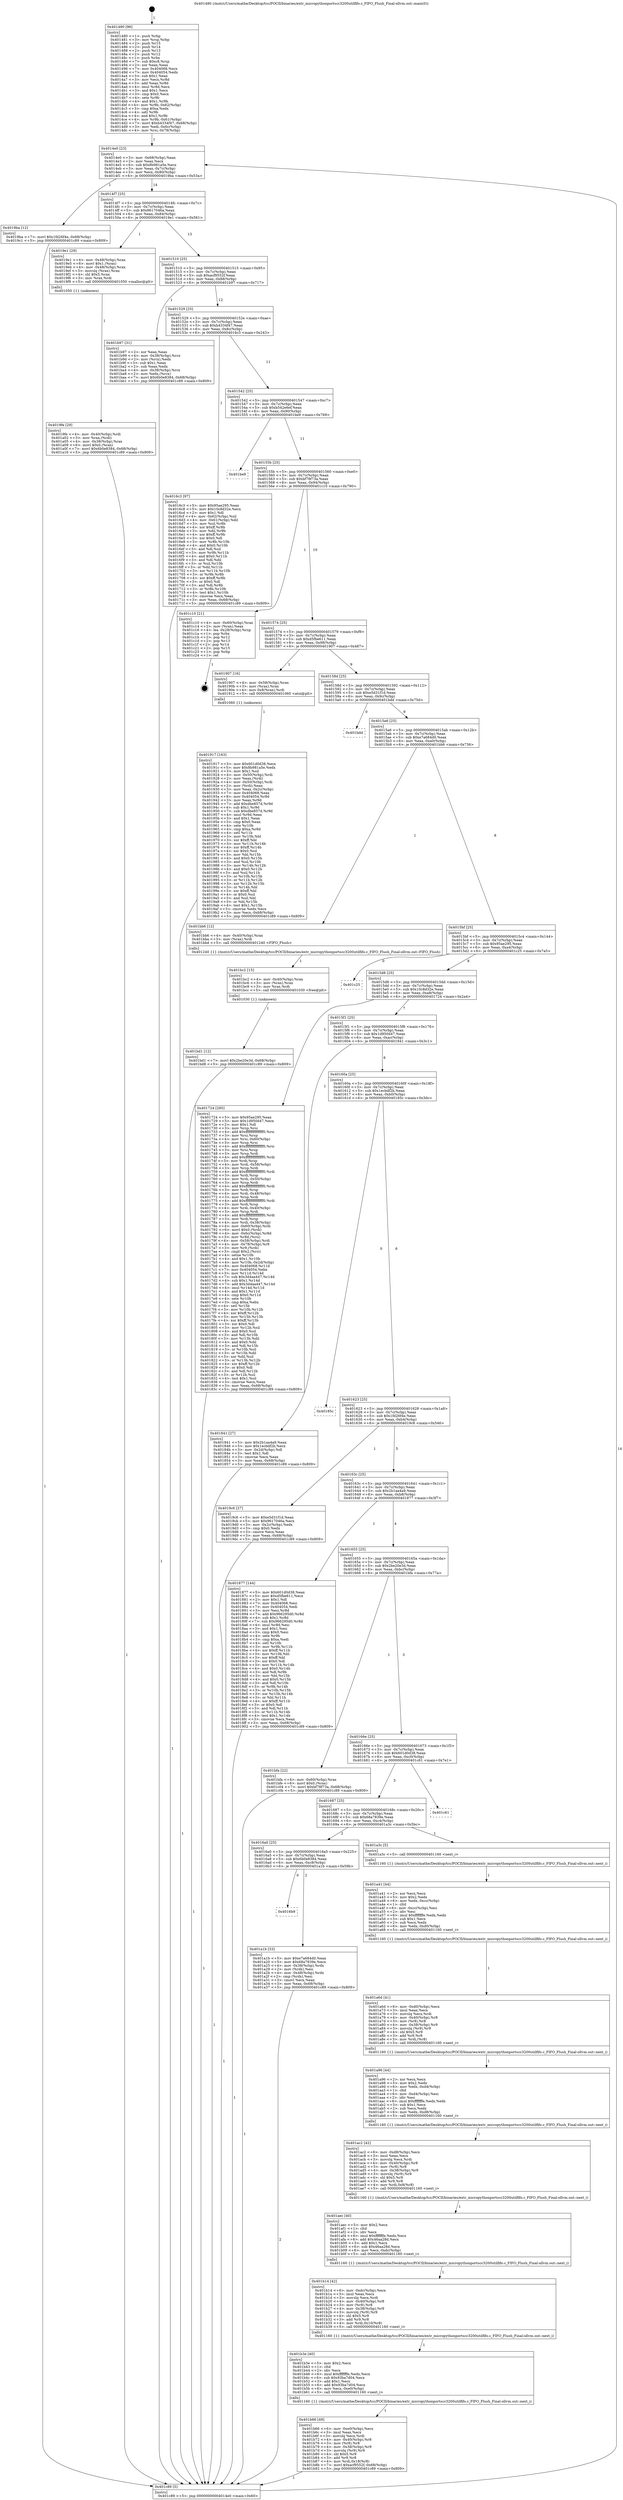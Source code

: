 digraph "0x401480" {
  label = "0x401480 (/mnt/c/Users/mathe/Desktop/tcc/POCII/binaries/extr_micropythonportscc3200utilfifo.c_FIFO_Flush_Final-ollvm.out::main(0))"
  labelloc = "t"
  node[shape=record]

  Entry [label="",width=0.3,height=0.3,shape=circle,fillcolor=black,style=filled]
  "0x4014e0" [label="{
     0x4014e0 [23]\l
     | [instrs]\l
     &nbsp;&nbsp;0x4014e0 \<+3\>: mov -0x68(%rbp),%eax\l
     &nbsp;&nbsp;0x4014e3 \<+2\>: mov %eax,%ecx\l
     &nbsp;&nbsp;0x4014e5 \<+6\>: sub $0x8b981a5e,%ecx\l
     &nbsp;&nbsp;0x4014eb \<+3\>: mov %eax,-0x7c(%rbp)\l
     &nbsp;&nbsp;0x4014ee \<+3\>: mov %ecx,-0x80(%rbp)\l
     &nbsp;&nbsp;0x4014f1 \<+6\>: je 00000000004019ba \<main+0x53a\>\l
  }"]
  "0x4019ba" [label="{
     0x4019ba [12]\l
     | [instrs]\l
     &nbsp;&nbsp;0x4019ba \<+7\>: movl $0x1fd26f4e,-0x68(%rbp)\l
     &nbsp;&nbsp;0x4019c1 \<+5\>: jmp 0000000000401c89 \<main+0x809\>\l
  }"]
  "0x4014f7" [label="{
     0x4014f7 [25]\l
     | [instrs]\l
     &nbsp;&nbsp;0x4014f7 \<+5\>: jmp 00000000004014fc \<main+0x7c\>\l
     &nbsp;&nbsp;0x4014fc \<+3\>: mov -0x7c(%rbp),%eax\l
     &nbsp;&nbsp;0x4014ff \<+5\>: sub $0x9617046a,%eax\l
     &nbsp;&nbsp;0x401504 \<+6\>: mov %eax,-0x84(%rbp)\l
     &nbsp;&nbsp;0x40150a \<+6\>: je 00000000004019e1 \<main+0x561\>\l
  }"]
  Exit [label="",width=0.3,height=0.3,shape=circle,fillcolor=black,style=filled,peripheries=2]
  "0x4019e1" [label="{
     0x4019e1 [29]\l
     | [instrs]\l
     &nbsp;&nbsp;0x4019e1 \<+4\>: mov -0x48(%rbp),%rax\l
     &nbsp;&nbsp;0x4019e5 \<+6\>: movl $0x1,(%rax)\l
     &nbsp;&nbsp;0x4019eb \<+4\>: mov -0x48(%rbp),%rax\l
     &nbsp;&nbsp;0x4019ef \<+3\>: movslq (%rax),%rax\l
     &nbsp;&nbsp;0x4019f2 \<+4\>: shl $0x5,%rax\l
     &nbsp;&nbsp;0x4019f6 \<+3\>: mov %rax,%rdi\l
     &nbsp;&nbsp;0x4019f9 \<+5\>: call 0000000000401050 \<malloc@plt\>\l
     | [calls]\l
     &nbsp;&nbsp;0x401050 \{1\} (unknown)\l
  }"]
  "0x401510" [label="{
     0x401510 [25]\l
     | [instrs]\l
     &nbsp;&nbsp;0x401510 \<+5\>: jmp 0000000000401515 \<main+0x95\>\l
     &nbsp;&nbsp;0x401515 \<+3\>: mov -0x7c(%rbp),%eax\l
     &nbsp;&nbsp;0x401518 \<+5\>: sub $0xacf9552f,%eax\l
     &nbsp;&nbsp;0x40151d \<+6\>: mov %eax,-0x88(%rbp)\l
     &nbsp;&nbsp;0x401523 \<+6\>: je 0000000000401b97 \<main+0x717\>\l
  }"]
  "0x401bd1" [label="{
     0x401bd1 [12]\l
     | [instrs]\l
     &nbsp;&nbsp;0x401bd1 \<+7\>: movl $0x2be20e3d,-0x68(%rbp)\l
     &nbsp;&nbsp;0x401bd8 \<+5\>: jmp 0000000000401c89 \<main+0x809\>\l
  }"]
  "0x401b97" [label="{
     0x401b97 [31]\l
     | [instrs]\l
     &nbsp;&nbsp;0x401b97 \<+2\>: xor %eax,%eax\l
     &nbsp;&nbsp;0x401b99 \<+4\>: mov -0x38(%rbp),%rcx\l
     &nbsp;&nbsp;0x401b9d \<+2\>: mov (%rcx),%edx\l
     &nbsp;&nbsp;0x401b9f \<+3\>: sub $0x1,%eax\l
     &nbsp;&nbsp;0x401ba2 \<+2\>: sub %eax,%edx\l
     &nbsp;&nbsp;0x401ba4 \<+4\>: mov -0x38(%rbp),%rcx\l
     &nbsp;&nbsp;0x401ba8 \<+2\>: mov %edx,(%rcx)\l
     &nbsp;&nbsp;0x401baa \<+7\>: movl $0x6b0e8384,-0x68(%rbp)\l
     &nbsp;&nbsp;0x401bb1 \<+5\>: jmp 0000000000401c89 \<main+0x809\>\l
  }"]
  "0x401529" [label="{
     0x401529 [25]\l
     | [instrs]\l
     &nbsp;&nbsp;0x401529 \<+5\>: jmp 000000000040152e \<main+0xae\>\l
     &nbsp;&nbsp;0x40152e \<+3\>: mov -0x7c(%rbp),%eax\l
     &nbsp;&nbsp;0x401531 \<+5\>: sub $0xb4334f47,%eax\l
     &nbsp;&nbsp;0x401536 \<+6\>: mov %eax,-0x8c(%rbp)\l
     &nbsp;&nbsp;0x40153c \<+6\>: je 00000000004016c3 \<main+0x243\>\l
  }"]
  "0x401bc2" [label="{
     0x401bc2 [15]\l
     | [instrs]\l
     &nbsp;&nbsp;0x401bc2 \<+4\>: mov -0x40(%rbp),%rax\l
     &nbsp;&nbsp;0x401bc6 \<+3\>: mov (%rax),%rax\l
     &nbsp;&nbsp;0x401bc9 \<+3\>: mov %rax,%rdi\l
     &nbsp;&nbsp;0x401bcc \<+5\>: call 0000000000401030 \<free@plt\>\l
     | [calls]\l
     &nbsp;&nbsp;0x401030 \{1\} (unknown)\l
  }"]
  "0x4016c3" [label="{
     0x4016c3 [97]\l
     | [instrs]\l
     &nbsp;&nbsp;0x4016c3 \<+5\>: mov $0x95ae295,%eax\l
     &nbsp;&nbsp;0x4016c8 \<+5\>: mov $0x10c8d32e,%ecx\l
     &nbsp;&nbsp;0x4016cd \<+2\>: mov $0x1,%dl\l
     &nbsp;&nbsp;0x4016cf \<+4\>: mov -0x62(%rbp),%sil\l
     &nbsp;&nbsp;0x4016d3 \<+4\>: mov -0x61(%rbp),%dil\l
     &nbsp;&nbsp;0x4016d7 \<+3\>: mov %sil,%r8b\l
     &nbsp;&nbsp;0x4016da \<+4\>: xor $0xff,%r8b\l
     &nbsp;&nbsp;0x4016de \<+3\>: mov %dil,%r9b\l
     &nbsp;&nbsp;0x4016e1 \<+4\>: xor $0xff,%r9b\l
     &nbsp;&nbsp;0x4016e5 \<+3\>: xor $0x0,%dl\l
     &nbsp;&nbsp;0x4016e8 \<+3\>: mov %r8b,%r10b\l
     &nbsp;&nbsp;0x4016eb \<+4\>: and $0x0,%r10b\l
     &nbsp;&nbsp;0x4016ef \<+3\>: and %dl,%sil\l
     &nbsp;&nbsp;0x4016f2 \<+3\>: mov %r9b,%r11b\l
     &nbsp;&nbsp;0x4016f5 \<+4\>: and $0x0,%r11b\l
     &nbsp;&nbsp;0x4016f9 \<+3\>: and %dl,%dil\l
     &nbsp;&nbsp;0x4016fc \<+3\>: or %sil,%r10b\l
     &nbsp;&nbsp;0x4016ff \<+3\>: or %dil,%r11b\l
     &nbsp;&nbsp;0x401702 \<+3\>: xor %r11b,%r10b\l
     &nbsp;&nbsp;0x401705 \<+3\>: or %r9b,%r8b\l
     &nbsp;&nbsp;0x401708 \<+4\>: xor $0xff,%r8b\l
     &nbsp;&nbsp;0x40170c \<+3\>: or $0x0,%dl\l
     &nbsp;&nbsp;0x40170f \<+3\>: and %dl,%r8b\l
     &nbsp;&nbsp;0x401712 \<+3\>: or %r8b,%r10b\l
     &nbsp;&nbsp;0x401715 \<+4\>: test $0x1,%r10b\l
     &nbsp;&nbsp;0x401719 \<+3\>: cmovne %ecx,%eax\l
     &nbsp;&nbsp;0x40171c \<+3\>: mov %eax,-0x68(%rbp)\l
     &nbsp;&nbsp;0x40171f \<+5\>: jmp 0000000000401c89 \<main+0x809\>\l
  }"]
  "0x401542" [label="{
     0x401542 [25]\l
     | [instrs]\l
     &nbsp;&nbsp;0x401542 \<+5\>: jmp 0000000000401547 \<main+0xc7\>\l
     &nbsp;&nbsp;0x401547 \<+3\>: mov -0x7c(%rbp),%eax\l
     &nbsp;&nbsp;0x40154a \<+5\>: sub $0xb542e6ef,%eax\l
     &nbsp;&nbsp;0x40154f \<+6\>: mov %eax,-0x90(%rbp)\l
     &nbsp;&nbsp;0x401555 \<+6\>: je 0000000000401be9 \<main+0x769\>\l
  }"]
  "0x401c89" [label="{
     0x401c89 [5]\l
     | [instrs]\l
     &nbsp;&nbsp;0x401c89 \<+5\>: jmp 00000000004014e0 \<main+0x60\>\l
  }"]
  "0x401480" [label="{
     0x401480 [96]\l
     | [instrs]\l
     &nbsp;&nbsp;0x401480 \<+1\>: push %rbp\l
     &nbsp;&nbsp;0x401481 \<+3\>: mov %rsp,%rbp\l
     &nbsp;&nbsp;0x401484 \<+2\>: push %r15\l
     &nbsp;&nbsp;0x401486 \<+2\>: push %r14\l
     &nbsp;&nbsp;0x401488 \<+2\>: push %r13\l
     &nbsp;&nbsp;0x40148a \<+2\>: push %r12\l
     &nbsp;&nbsp;0x40148c \<+1\>: push %rbx\l
     &nbsp;&nbsp;0x40148d \<+7\>: sub $0xc8,%rsp\l
     &nbsp;&nbsp;0x401494 \<+2\>: xor %eax,%eax\l
     &nbsp;&nbsp;0x401496 \<+7\>: mov 0x404068,%ecx\l
     &nbsp;&nbsp;0x40149d \<+7\>: mov 0x404054,%edx\l
     &nbsp;&nbsp;0x4014a4 \<+3\>: sub $0x1,%eax\l
     &nbsp;&nbsp;0x4014a7 \<+3\>: mov %ecx,%r8d\l
     &nbsp;&nbsp;0x4014aa \<+3\>: add %eax,%r8d\l
     &nbsp;&nbsp;0x4014ad \<+4\>: imul %r8d,%ecx\l
     &nbsp;&nbsp;0x4014b1 \<+3\>: and $0x1,%ecx\l
     &nbsp;&nbsp;0x4014b4 \<+3\>: cmp $0x0,%ecx\l
     &nbsp;&nbsp;0x4014b7 \<+4\>: sete %r9b\l
     &nbsp;&nbsp;0x4014bb \<+4\>: and $0x1,%r9b\l
     &nbsp;&nbsp;0x4014bf \<+4\>: mov %r9b,-0x62(%rbp)\l
     &nbsp;&nbsp;0x4014c3 \<+3\>: cmp $0xa,%edx\l
     &nbsp;&nbsp;0x4014c6 \<+4\>: setl %r9b\l
     &nbsp;&nbsp;0x4014ca \<+4\>: and $0x1,%r9b\l
     &nbsp;&nbsp;0x4014ce \<+4\>: mov %r9b,-0x61(%rbp)\l
     &nbsp;&nbsp;0x4014d2 \<+7\>: movl $0xb4334f47,-0x68(%rbp)\l
     &nbsp;&nbsp;0x4014d9 \<+3\>: mov %edi,-0x6c(%rbp)\l
     &nbsp;&nbsp;0x4014dc \<+4\>: mov %rsi,-0x78(%rbp)\l
  }"]
  "0x401b66" [label="{
     0x401b66 [49]\l
     | [instrs]\l
     &nbsp;&nbsp;0x401b66 \<+6\>: mov -0xe0(%rbp),%ecx\l
     &nbsp;&nbsp;0x401b6c \<+3\>: imul %eax,%ecx\l
     &nbsp;&nbsp;0x401b6f \<+3\>: movslq %ecx,%rdi\l
     &nbsp;&nbsp;0x401b72 \<+4\>: mov -0x40(%rbp),%r8\l
     &nbsp;&nbsp;0x401b76 \<+3\>: mov (%r8),%r8\l
     &nbsp;&nbsp;0x401b79 \<+4\>: mov -0x38(%rbp),%r9\l
     &nbsp;&nbsp;0x401b7d \<+3\>: movslq (%r9),%r9\l
     &nbsp;&nbsp;0x401b80 \<+4\>: shl $0x5,%r9\l
     &nbsp;&nbsp;0x401b84 \<+3\>: add %r9,%r8\l
     &nbsp;&nbsp;0x401b87 \<+4\>: mov %rdi,0x18(%r8)\l
     &nbsp;&nbsp;0x401b8b \<+7\>: movl $0xacf9552f,-0x68(%rbp)\l
     &nbsp;&nbsp;0x401b92 \<+5\>: jmp 0000000000401c89 \<main+0x809\>\l
  }"]
  "0x401be9" [label="{
     0x401be9\l
  }", style=dashed]
  "0x40155b" [label="{
     0x40155b [25]\l
     | [instrs]\l
     &nbsp;&nbsp;0x40155b \<+5\>: jmp 0000000000401560 \<main+0xe0\>\l
     &nbsp;&nbsp;0x401560 \<+3\>: mov -0x7c(%rbp),%eax\l
     &nbsp;&nbsp;0x401563 \<+5\>: sub $0xbf78f73a,%eax\l
     &nbsp;&nbsp;0x401568 \<+6\>: mov %eax,-0x94(%rbp)\l
     &nbsp;&nbsp;0x40156e \<+6\>: je 0000000000401c10 \<main+0x790\>\l
  }"]
  "0x401b3e" [label="{
     0x401b3e [40]\l
     | [instrs]\l
     &nbsp;&nbsp;0x401b3e \<+5\>: mov $0x2,%ecx\l
     &nbsp;&nbsp;0x401b43 \<+1\>: cltd\l
     &nbsp;&nbsp;0x401b44 \<+2\>: idiv %ecx\l
     &nbsp;&nbsp;0x401b46 \<+6\>: imul $0xfffffffe,%edx,%ecx\l
     &nbsp;&nbsp;0x401b4c \<+6\>: sub $0x93ba7d04,%ecx\l
     &nbsp;&nbsp;0x401b52 \<+3\>: add $0x1,%ecx\l
     &nbsp;&nbsp;0x401b55 \<+6\>: add $0x93ba7d04,%ecx\l
     &nbsp;&nbsp;0x401b5b \<+6\>: mov %ecx,-0xe0(%rbp)\l
     &nbsp;&nbsp;0x401b61 \<+5\>: call 0000000000401160 \<next_i\>\l
     | [calls]\l
     &nbsp;&nbsp;0x401160 \{1\} (/mnt/c/Users/mathe/Desktop/tcc/POCII/binaries/extr_micropythonportscc3200utilfifo.c_FIFO_Flush_Final-ollvm.out::next_i)\l
  }"]
  "0x401c10" [label="{
     0x401c10 [21]\l
     | [instrs]\l
     &nbsp;&nbsp;0x401c10 \<+4\>: mov -0x60(%rbp),%rax\l
     &nbsp;&nbsp;0x401c14 \<+2\>: mov (%rax),%eax\l
     &nbsp;&nbsp;0x401c16 \<+4\>: lea -0x28(%rbp),%rsp\l
     &nbsp;&nbsp;0x401c1a \<+1\>: pop %rbx\l
     &nbsp;&nbsp;0x401c1b \<+2\>: pop %r12\l
     &nbsp;&nbsp;0x401c1d \<+2\>: pop %r13\l
     &nbsp;&nbsp;0x401c1f \<+2\>: pop %r14\l
     &nbsp;&nbsp;0x401c21 \<+2\>: pop %r15\l
     &nbsp;&nbsp;0x401c23 \<+1\>: pop %rbp\l
     &nbsp;&nbsp;0x401c24 \<+1\>: ret\l
  }"]
  "0x401574" [label="{
     0x401574 [25]\l
     | [instrs]\l
     &nbsp;&nbsp;0x401574 \<+5\>: jmp 0000000000401579 \<main+0xf9\>\l
     &nbsp;&nbsp;0x401579 \<+3\>: mov -0x7c(%rbp),%eax\l
     &nbsp;&nbsp;0x40157c \<+5\>: sub $0xd5fbe611,%eax\l
     &nbsp;&nbsp;0x401581 \<+6\>: mov %eax,-0x98(%rbp)\l
     &nbsp;&nbsp;0x401587 \<+6\>: je 0000000000401907 \<main+0x487\>\l
  }"]
  "0x401b14" [label="{
     0x401b14 [42]\l
     | [instrs]\l
     &nbsp;&nbsp;0x401b14 \<+6\>: mov -0xdc(%rbp),%ecx\l
     &nbsp;&nbsp;0x401b1a \<+3\>: imul %eax,%ecx\l
     &nbsp;&nbsp;0x401b1d \<+3\>: movslq %ecx,%rdi\l
     &nbsp;&nbsp;0x401b20 \<+4\>: mov -0x40(%rbp),%r8\l
     &nbsp;&nbsp;0x401b24 \<+3\>: mov (%r8),%r8\l
     &nbsp;&nbsp;0x401b27 \<+4\>: mov -0x38(%rbp),%r9\l
     &nbsp;&nbsp;0x401b2b \<+3\>: movslq (%r9),%r9\l
     &nbsp;&nbsp;0x401b2e \<+4\>: shl $0x5,%r9\l
     &nbsp;&nbsp;0x401b32 \<+3\>: add %r9,%r8\l
     &nbsp;&nbsp;0x401b35 \<+4\>: mov %rdi,0x10(%r8)\l
     &nbsp;&nbsp;0x401b39 \<+5\>: call 0000000000401160 \<next_i\>\l
     | [calls]\l
     &nbsp;&nbsp;0x401160 \{1\} (/mnt/c/Users/mathe/Desktop/tcc/POCII/binaries/extr_micropythonportscc3200utilfifo.c_FIFO_Flush_Final-ollvm.out::next_i)\l
  }"]
  "0x401907" [label="{
     0x401907 [16]\l
     | [instrs]\l
     &nbsp;&nbsp;0x401907 \<+4\>: mov -0x58(%rbp),%rax\l
     &nbsp;&nbsp;0x40190b \<+3\>: mov (%rax),%rax\l
     &nbsp;&nbsp;0x40190e \<+4\>: mov 0x8(%rax),%rdi\l
     &nbsp;&nbsp;0x401912 \<+5\>: call 0000000000401060 \<atoi@plt\>\l
     | [calls]\l
     &nbsp;&nbsp;0x401060 \{1\} (unknown)\l
  }"]
  "0x40158d" [label="{
     0x40158d [25]\l
     | [instrs]\l
     &nbsp;&nbsp;0x40158d \<+5\>: jmp 0000000000401592 \<main+0x112\>\l
     &nbsp;&nbsp;0x401592 \<+3\>: mov -0x7c(%rbp),%eax\l
     &nbsp;&nbsp;0x401595 \<+5\>: sub $0xe5d31f1d,%eax\l
     &nbsp;&nbsp;0x40159a \<+6\>: mov %eax,-0x9c(%rbp)\l
     &nbsp;&nbsp;0x4015a0 \<+6\>: je 0000000000401bdd \<main+0x75d\>\l
  }"]
  "0x401aec" [label="{
     0x401aec [40]\l
     | [instrs]\l
     &nbsp;&nbsp;0x401aec \<+5\>: mov $0x2,%ecx\l
     &nbsp;&nbsp;0x401af1 \<+1\>: cltd\l
     &nbsp;&nbsp;0x401af2 \<+2\>: idiv %ecx\l
     &nbsp;&nbsp;0x401af4 \<+6\>: imul $0xfffffffe,%edx,%ecx\l
     &nbsp;&nbsp;0x401afa \<+6\>: add $0x46aa28d,%ecx\l
     &nbsp;&nbsp;0x401b00 \<+3\>: add $0x1,%ecx\l
     &nbsp;&nbsp;0x401b03 \<+6\>: sub $0x46aa28d,%ecx\l
     &nbsp;&nbsp;0x401b09 \<+6\>: mov %ecx,-0xdc(%rbp)\l
     &nbsp;&nbsp;0x401b0f \<+5\>: call 0000000000401160 \<next_i\>\l
     | [calls]\l
     &nbsp;&nbsp;0x401160 \{1\} (/mnt/c/Users/mathe/Desktop/tcc/POCII/binaries/extr_micropythonportscc3200utilfifo.c_FIFO_Flush_Final-ollvm.out::next_i)\l
  }"]
  "0x401bdd" [label="{
     0x401bdd\l
  }", style=dashed]
  "0x4015a6" [label="{
     0x4015a6 [25]\l
     | [instrs]\l
     &nbsp;&nbsp;0x4015a6 \<+5\>: jmp 00000000004015ab \<main+0x12b\>\l
     &nbsp;&nbsp;0x4015ab \<+3\>: mov -0x7c(%rbp),%eax\l
     &nbsp;&nbsp;0x4015ae \<+5\>: sub $0xe7a684d0,%eax\l
     &nbsp;&nbsp;0x4015b3 \<+6\>: mov %eax,-0xa0(%rbp)\l
     &nbsp;&nbsp;0x4015b9 \<+6\>: je 0000000000401bb6 \<main+0x736\>\l
  }"]
  "0x401ac2" [label="{
     0x401ac2 [42]\l
     | [instrs]\l
     &nbsp;&nbsp;0x401ac2 \<+6\>: mov -0xd8(%rbp),%ecx\l
     &nbsp;&nbsp;0x401ac8 \<+3\>: imul %eax,%ecx\l
     &nbsp;&nbsp;0x401acb \<+3\>: movslq %ecx,%rdi\l
     &nbsp;&nbsp;0x401ace \<+4\>: mov -0x40(%rbp),%r8\l
     &nbsp;&nbsp;0x401ad2 \<+3\>: mov (%r8),%r8\l
     &nbsp;&nbsp;0x401ad5 \<+4\>: mov -0x38(%rbp),%r9\l
     &nbsp;&nbsp;0x401ad9 \<+3\>: movslq (%r9),%r9\l
     &nbsp;&nbsp;0x401adc \<+4\>: shl $0x5,%r9\l
     &nbsp;&nbsp;0x401ae0 \<+3\>: add %r9,%r8\l
     &nbsp;&nbsp;0x401ae3 \<+4\>: mov %rdi,0x8(%r8)\l
     &nbsp;&nbsp;0x401ae7 \<+5\>: call 0000000000401160 \<next_i\>\l
     | [calls]\l
     &nbsp;&nbsp;0x401160 \{1\} (/mnt/c/Users/mathe/Desktop/tcc/POCII/binaries/extr_micropythonportscc3200utilfifo.c_FIFO_Flush_Final-ollvm.out::next_i)\l
  }"]
  "0x401bb6" [label="{
     0x401bb6 [12]\l
     | [instrs]\l
     &nbsp;&nbsp;0x401bb6 \<+4\>: mov -0x40(%rbp),%rax\l
     &nbsp;&nbsp;0x401bba \<+3\>: mov (%rax),%rdi\l
     &nbsp;&nbsp;0x401bbd \<+5\>: call 0000000000401240 \<FIFO_Flush\>\l
     | [calls]\l
     &nbsp;&nbsp;0x401240 \{1\} (/mnt/c/Users/mathe/Desktop/tcc/POCII/binaries/extr_micropythonportscc3200utilfifo.c_FIFO_Flush_Final-ollvm.out::FIFO_Flush)\l
  }"]
  "0x4015bf" [label="{
     0x4015bf [25]\l
     | [instrs]\l
     &nbsp;&nbsp;0x4015bf \<+5\>: jmp 00000000004015c4 \<main+0x144\>\l
     &nbsp;&nbsp;0x4015c4 \<+3\>: mov -0x7c(%rbp),%eax\l
     &nbsp;&nbsp;0x4015c7 \<+5\>: sub $0x95ae295,%eax\l
     &nbsp;&nbsp;0x4015cc \<+6\>: mov %eax,-0xa4(%rbp)\l
     &nbsp;&nbsp;0x4015d2 \<+6\>: je 0000000000401c25 \<main+0x7a5\>\l
  }"]
  "0x401a96" [label="{
     0x401a96 [44]\l
     | [instrs]\l
     &nbsp;&nbsp;0x401a96 \<+2\>: xor %ecx,%ecx\l
     &nbsp;&nbsp;0x401a98 \<+5\>: mov $0x2,%edx\l
     &nbsp;&nbsp;0x401a9d \<+6\>: mov %edx,-0xd4(%rbp)\l
     &nbsp;&nbsp;0x401aa3 \<+1\>: cltd\l
     &nbsp;&nbsp;0x401aa4 \<+6\>: mov -0xd4(%rbp),%esi\l
     &nbsp;&nbsp;0x401aaa \<+2\>: idiv %esi\l
     &nbsp;&nbsp;0x401aac \<+6\>: imul $0xfffffffe,%edx,%edx\l
     &nbsp;&nbsp;0x401ab2 \<+3\>: sub $0x1,%ecx\l
     &nbsp;&nbsp;0x401ab5 \<+2\>: sub %ecx,%edx\l
     &nbsp;&nbsp;0x401ab7 \<+6\>: mov %edx,-0xd8(%rbp)\l
     &nbsp;&nbsp;0x401abd \<+5\>: call 0000000000401160 \<next_i\>\l
     | [calls]\l
     &nbsp;&nbsp;0x401160 \{1\} (/mnt/c/Users/mathe/Desktop/tcc/POCII/binaries/extr_micropythonportscc3200utilfifo.c_FIFO_Flush_Final-ollvm.out::next_i)\l
  }"]
  "0x401c25" [label="{
     0x401c25\l
  }", style=dashed]
  "0x4015d8" [label="{
     0x4015d8 [25]\l
     | [instrs]\l
     &nbsp;&nbsp;0x4015d8 \<+5\>: jmp 00000000004015dd \<main+0x15d\>\l
     &nbsp;&nbsp;0x4015dd \<+3\>: mov -0x7c(%rbp),%eax\l
     &nbsp;&nbsp;0x4015e0 \<+5\>: sub $0x10c8d32e,%eax\l
     &nbsp;&nbsp;0x4015e5 \<+6\>: mov %eax,-0xa8(%rbp)\l
     &nbsp;&nbsp;0x4015eb \<+6\>: je 0000000000401724 \<main+0x2a4\>\l
  }"]
  "0x401a6d" [label="{
     0x401a6d [41]\l
     | [instrs]\l
     &nbsp;&nbsp;0x401a6d \<+6\>: mov -0xd0(%rbp),%ecx\l
     &nbsp;&nbsp;0x401a73 \<+3\>: imul %eax,%ecx\l
     &nbsp;&nbsp;0x401a76 \<+3\>: movslq %ecx,%rdi\l
     &nbsp;&nbsp;0x401a79 \<+4\>: mov -0x40(%rbp),%r8\l
     &nbsp;&nbsp;0x401a7d \<+3\>: mov (%r8),%r8\l
     &nbsp;&nbsp;0x401a80 \<+4\>: mov -0x38(%rbp),%r9\l
     &nbsp;&nbsp;0x401a84 \<+3\>: movslq (%r9),%r9\l
     &nbsp;&nbsp;0x401a87 \<+4\>: shl $0x5,%r9\l
     &nbsp;&nbsp;0x401a8b \<+3\>: add %r9,%r8\l
     &nbsp;&nbsp;0x401a8e \<+3\>: mov %rdi,(%r8)\l
     &nbsp;&nbsp;0x401a91 \<+5\>: call 0000000000401160 \<next_i\>\l
     | [calls]\l
     &nbsp;&nbsp;0x401160 \{1\} (/mnt/c/Users/mathe/Desktop/tcc/POCII/binaries/extr_micropythonportscc3200utilfifo.c_FIFO_Flush_Final-ollvm.out::next_i)\l
  }"]
  "0x401724" [label="{
     0x401724 [285]\l
     | [instrs]\l
     &nbsp;&nbsp;0x401724 \<+5\>: mov $0x95ae295,%eax\l
     &nbsp;&nbsp;0x401729 \<+5\>: mov $0x1d950d47,%ecx\l
     &nbsp;&nbsp;0x40172e \<+2\>: mov $0x1,%dl\l
     &nbsp;&nbsp;0x401730 \<+3\>: mov %rsp,%rsi\l
     &nbsp;&nbsp;0x401733 \<+4\>: add $0xfffffffffffffff0,%rsi\l
     &nbsp;&nbsp;0x401737 \<+3\>: mov %rsi,%rsp\l
     &nbsp;&nbsp;0x40173a \<+4\>: mov %rsi,-0x60(%rbp)\l
     &nbsp;&nbsp;0x40173e \<+3\>: mov %rsp,%rsi\l
     &nbsp;&nbsp;0x401741 \<+4\>: add $0xfffffffffffffff0,%rsi\l
     &nbsp;&nbsp;0x401745 \<+3\>: mov %rsi,%rsp\l
     &nbsp;&nbsp;0x401748 \<+3\>: mov %rsp,%rdi\l
     &nbsp;&nbsp;0x40174b \<+4\>: add $0xfffffffffffffff0,%rdi\l
     &nbsp;&nbsp;0x40174f \<+3\>: mov %rdi,%rsp\l
     &nbsp;&nbsp;0x401752 \<+4\>: mov %rdi,-0x58(%rbp)\l
     &nbsp;&nbsp;0x401756 \<+3\>: mov %rsp,%rdi\l
     &nbsp;&nbsp;0x401759 \<+4\>: add $0xfffffffffffffff0,%rdi\l
     &nbsp;&nbsp;0x40175d \<+3\>: mov %rdi,%rsp\l
     &nbsp;&nbsp;0x401760 \<+4\>: mov %rdi,-0x50(%rbp)\l
     &nbsp;&nbsp;0x401764 \<+3\>: mov %rsp,%rdi\l
     &nbsp;&nbsp;0x401767 \<+4\>: add $0xfffffffffffffff0,%rdi\l
     &nbsp;&nbsp;0x40176b \<+3\>: mov %rdi,%rsp\l
     &nbsp;&nbsp;0x40176e \<+4\>: mov %rdi,-0x48(%rbp)\l
     &nbsp;&nbsp;0x401772 \<+3\>: mov %rsp,%rdi\l
     &nbsp;&nbsp;0x401775 \<+4\>: add $0xfffffffffffffff0,%rdi\l
     &nbsp;&nbsp;0x401779 \<+3\>: mov %rdi,%rsp\l
     &nbsp;&nbsp;0x40177c \<+4\>: mov %rdi,-0x40(%rbp)\l
     &nbsp;&nbsp;0x401780 \<+3\>: mov %rsp,%rdi\l
     &nbsp;&nbsp;0x401783 \<+4\>: add $0xfffffffffffffff0,%rdi\l
     &nbsp;&nbsp;0x401787 \<+3\>: mov %rdi,%rsp\l
     &nbsp;&nbsp;0x40178a \<+4\>: mov %rdi,-0x38(%rbp)\l
     &nbsp;&nbsp;0x40178e \<+4\>: mov -0x60(%rbp),%rdi\l
     &nbsp;&nbsp;0x401792 \<+6\>: movl $0x0,(%rdi)\l
     &nbsp;&nbsp;0x401798 \<+4\>: mov -0x6c(%rbp),%r8d\l
     &nbsp;&nbsp;0x40179c \<+3\>: mov %r8d,(%rsi)\l
     &nbsp;&nbsp;0x40179f \<+4\>: mov -0x58(%rbp),%rdi\l
     &nbsp;&nbsp;0x4017a3 \<+4\>: mov -0x78(%rbp),%r9\l
     &nbsp;&nbsp;0x4017a7 \<+3\>: mov %r9,(%rdi)\l
     &nbsp;&nbsp;0x4017aa \<+3\>: cmpl $0x2,(%rsi)\l
     &nbsp;&nbsp;0x4017ad \<+4\>: setne %r10b\l
     &nbsp;&nbsp;0x4017b1 \<+4\>: and $0x1,%r10b\l
     &nbsp;&nbsp;0x4017b5 \<+4\>: mov %r10b,-0x2d(%rbp)\l
     &nbsp;&nbsp;0x4017b9 \<+8\>: mov 0x404068,%r11d\l
     &nbsp;&nbsp;0x4017c1 \<+7\>: mov 0x404054,%ebx\l
     &nbsp;&nbsp;0x4017c8 \<+3\>: mov %r11d,%r14d\l
     &nbsp;&nbsp;0x4017cb \<+7\>: sub $0x3d4aa447,%r14d\l
     &nbsp;&nbsp;0x4017d2 \<+4\>: sub $0x1,%r14d\l
     &nbsp;&nbsp;0x4017d6 \<+7\>: add $0x3d4aa447,%r14d\l
     &nbsp;&nbsp;0x4017dd \<+4\>: imul %r14d,%r11d\l
     &nbsp;&nbsp;0x4017e1 \<+4\>: and $0x1,%r11d\l
     &nbsp;&nbsp;0x4017e5 \<+4\>: cmp $0x0,%r11d\l
     &nbsp;&nbsp;0x4017e9 \<+4\>: sete %r10b\l
     &nbsp;&nbsp;0x4017ed \<+3\>: cmp $0xa,%ebx\l
     &nbsp;&nbsp;0x4017f0 \<+4\>: setl %r15b\l
     &nbsp;&nbsp;0x4017f4 \<+3\>: mov %r10b,%r12b\l
     &nbsp;&nbsp;0x4017f7 \<+4\>: xor $0xff,%r12b\l
     &nbsp;&nbsp;0x4017fb \<+3\>: mov %r15b,%r13b\l
     &nbsp;&nbsp;0x4017fe \<+4\>: xor $0xff,%r13b\l
     &nbsp;&nbsp;0x401802 \<+3\>: xor $0x0,%dl\l
     &nbsp;&nbsp;0x401805 \<+3\>: mov %r12b,%sil\l
     &nbsp;&nbsp;0x401808 \<+4\>: and $0x0,%sil\l
     &nbsp;&nbsp;0x40180c \<+3\>: and %dl,%r10b\l
     &nbsp;&nbsp;0x40180f \<+3\>: mov %r13b,%dil\l
     &nbsp;&nbsp;0x401812 \<+4\>: and $0x0,%dil\l
     &nbsp;&nbsp;0x401816 \<+3\>: and %dl,%r15b\l
     &nbsp;&nbsp;0x401819 \<+3\>: or %r10b,%sil\l
     &nbsp;&nbsp;0x40181c \<+3\>: or %r15b,%dil\l
     &nbsp;&nbsp;0x40181f \<+3\>: xor %dil,%sil\l
     &nbsp;&nbsp;0x401822 \<+3\>: or %r13b,%r12b\l
     &nbsp;&nbsp;0x401825 \<+4\>: xor $0xff,%r12b\l
     &nbsp;&nbsp;0x401829 \<+3\>: or $0x0,%dl\l
     &nbsp;&nbsp;0x40182c \<+3\>: and %dl,%r12b\l
     &nbsp;&nbsp;0x40182f \<+3\>: or %r12b,%sil\l
     &nbsp;&nbsp;0x401832 \<+4\>: test $0x1,%sil\l
     &nbsp;&nbsp;0x401836 \<+3\>: cmovne %ecx,%eax\l
     &nbsp;&nbsp;0x401839 \<+3\>: mov %eax,-0x68(%rbp)\l
     &nbsp;&nbsp;0x40183c \<+5\>: jmp 0000000000401c89 \<main+0x809\>\l
  }"]
  "0x4015f1" [label="{
     0x4015f1 [25]\l
     | [instrs]\l
     &nbsp;&nbsp;0x4015f1 \<+5\>: jmp 00000000004015f6 \<main+0x176\>\l
     &nbsp;&nbsp;0x4015f6 \<+3\>: mov -0x7c(%rbp),%eax\l
     &nbsp;&nbsp;0x4015f9 \<+5\>: sub $0x1d950d47,%eax\l
     &nbsp;&nbsp;0x4015fe \<+6\>: mov %eax,-0xac(%rbp)\l
     &nbsp;&nbsp;0x401604 \<+6\>: je 0000000000401841 \<main+0x3c1\>\l
  }"]
  "0x401a41" [label="{
     0x401a41 [44]\l
     | [instrs]\l
     &nbsp;&nbsp;0x401a41 \<+2\>: xor %ecx,%ecx\l
     &nbsp;&nbsp;0x401a43 \<+5\>: mov $0x2,%edx\l
     &nbsp;&nbsp;0x401a48 \<+6\>: mov %edx,-0xcc(%rbp)\l
     &nbsp;&nbsp;0x401a4e \<+1\>: cltd\l
     &nbsp;&nbsp;0x401a4f \<+6\>: mov -0xcc(%rbp),%esi\l
     &nbsp;&nbsp;0x401a55 \<+2\>: idiv %esi\l
     &nbsp;&nbsp;0x401a57 \<+6\>: imul $0xfffffffe,%edx,%edx\l
     &nbsp;&nbsp;0x401a5d \<+3\>: sub $0x1,%ecx\l
     &nbsp;&nbsp;0x401a60 \<+2\>: sub %ecx,%edx\l
     &nbsp;&nbsp;0x401a62 \<+6\>: mov %edx,-0xd0(%rbp)\l
     &nbsp;&nbsp;0x401a68 \<+5\>: call 0000000000401160 \<next_i\>\l
     | [calls]\l
     &nbsp;&nbsp;0x401160 \{1\} (/mnt/c/Users/mathe/Desktop/tcc/POCII/binaries/extr_micropythonportscc3200utilfifo.c_FIFO_Flush_Final-ollvm.out::next_i)\l
  }"]
  "0x4016b9" [label="{
     0x4016b9\l
  }", style=dashed]
  "0x401841" [label="{
     0x401841 [27]\l
     | [instrs]\l
     &nbsp;&nbsp;0x401841 \<+5\>: mov $0x2b1aa4a9,%eax\l
     &nbsp;&nbsp;0x401846 \<+5\>: mov $0x1ecbdf2b,%ecx\l
     &nbsp;&nbsp;0x40184b \<+3\>: mov -0x2d(%rbp),%dl\l
     &nbsp;&nbsp;0x40184e \<+3\>: test $0x1,%dl\l
     &nbsp;&nbsp;0x401851 \<+3\>: cmovne %ecx,%eax\l
     &nbsp;&nbsp;0x401854 \<+3\>: mov %eax,-0x68(%rbp)\l
     &nbsp;&nbsp;0x401857 \<+5\>: jmp 0000000000401c89 \<main+0x809\>\l
  }"]
  "0x40160a" [label="{
     0x40160a [25]\l
     | [instrs]\l
     &nbsp;&nbsp;0x40160a \<+5\>: jmp 000000000040160f \<main+0x18f\>\l
     &nbsp;&nbsp;0x40160f \<+3\>: mov -0x7c(%rbp),%eax\l
     &nbsp;&nbsp;0x401612 \<+5\>: sub $0x1ecbdf2b,%eax\l
     &nbsp;&nbsp;0x401617 \<+6\>: mov %eax,-0xb0(%rbp)\l
     &nbsp;&nbsp;0x40161d \<+6\>: je 000000000040185c \<main+0x3dc\>\l
  }"]
  "0x401a1b" [label="{
     0x401a1b [33]\l
     | [instrs]\l
     &nbsp;&nbsp;0x401a1b \<+5\>: mov $0xe7a684d0,%eax\l
     &nbsp;&nbsp;0x401a20 \<+5\>: mov $0x68a7839e,%ecx\l
     &nbsp;&nbsp;0x401a25 \<+4\>: mov -0x38(%rbp),%rdx\l
     &nbsp;&nbsp;0x401a29 \<+2\>: mov (%rdx),%esi\l
     &nbsp;&nbsp;0x401a2b \<+4\>: mov -0x48(%rbp),%rdx\l
     &nbsp;&nbsp;0x401a2f \<+2\>: cmp (%rdx),%esi\l
     &nbsp;&nbsp;0x401a31 \<+3\>: cmovl %ecx,%eax\l
     &nbsp;&nbsp;0x401a34 \<+3\>: mov %eax,-0x68(%rbp)\l
     &nbsp;&nbsp;0x401a37 \<+5\>: jmp 0000000000401c89 \<main+0x809\>\l
  }"]
  "0x40185c" [label="{
     0x40185c\l
  }", style=dashed]
  "0x401623" [label="{
     0x401623 [25]\l
     | [instrs]\l
     &nbsp;&nbsp;0x401623 \<+5\>: jmp 0000000000401628 \<main+0x1a8\>\l
     &nbsp;&nbsp;0x401628 \<+3\>: mov -0x7c(%rbp),%eax\l
     &nbsp;&nbsp;0x40162b \<+5\>: sub $0x1fd26f4e,%eax\l
     &nbsp;&nbsp;0x401630 \<+6\>: mov %eax,-0xb4(%rbp)\l
     &nbsp;&nbsp;0x401636 \<+6\>: je 00000000004019c6 \<main+0x546\>\l
  }"]
  "0x4016a0" [label="{
     0x4016a0 [25]\l
     | [instrs]\l
     &nbsp;&nbsp;0x4016a0 \<+5\>: jmp 00000000004016a5 \<main+0x225\>\l
     &nbsp;&nbsp;0x4016a5 \<+3\>: mov -0x7c(%rbp),%eax\l
     &nbsp;&nbsp;0x4016a8 \<+5\>: sub $0x6b0e8384,%eax\l
     &nbsp;&nbsp;0x4016ad \<+6\>: mov %eax,-0xc8(%rbp)\l
     &nbsp;&nbsp;0x4016b3 \<+6\>: je 0000000000401a1b \<main+0x59b\>\l
  }"]
  "0x4019c6" [label="{
     0x4019c6 [27]\l
     | [instrs]\l
     &nbsp;&nbsp;0x4019c6 \<+5\>: mov $0xe5d31f1d,%eax\l
     &nbsp;&nbsp;0x4019cb \<+5\>: mov $0x9617046a,%ecx\l
     &nbsp;&nbsp;0x4019d0 \<+3\>: mov -0x2c(%rbp),%edx\l
     &nbsp;&nbsp;0x4019d3 \<+3\>: cmp $0x0,%edx\l
     &nbsp;&nbsp;0x4019d6 \<+3\>: cmove %ecx,%eax\l
     &nbsp;&nbsp;0x4019d9 \<+3\>: mov %eax,-0x68(%rbp)\l
     &nbsp;&nbsp;0x4019dc \<+5\>: jmp 0000000000401c89 \<main+0x809\>\l
  }"]
  "0x40163c" [label="{
     0x40163c [25]\l
     | [instrs]\l
     &nbsp;&nbsp;0x40163c \<+5\>: jmp 0000000000401641 \<main+0x1c1\>\l
     &nbsp;&nbsp;0x401641 \<+3\>: mov -0x7c(%rbp),%eax\l
     &nbsp;&nbsp;0x401644 \<+5\>: sub $0x2b1aa4a9,%eax\l
     &nbsp;&nbsp;0x401649 \<+6\>: mov %eax,-0xb8(%rbp)\l
     &nbsp;&nbsp;0x40164f \<+6\>: je 0000000000401877 \<main+0x3f7\>\l
  }"]
  "0x401a3c" [label="{
     0x401a3c [5]\l
     | [instrs]\l
     &nbsp;&nbsp;0x401a3c \<+5\>: call 0000000000401160 \<next_i\>\l
     | [calls]\l
     &nbsp;&nbsp;0x401160 \{1\} (/mnt/c/Users/mathe/Desktop/tcc/POCII/binaries/extr_micropythonportscc3200utilfifo.c_FIFO_Flush_Final-ollvm.out::next_i)\l
  }"]
  "0x401877" [label="{
     0x401877 [144]\l
     | [instrs]\l
     &nbsp;&nbsp;0x401877 \<+5\>: mov $0x601d0d38,%eax\l
     &nbsp;&nbsp;0x40187c \<+5\>: mov $0xd5fbe611,%ecx\l
     &nbsp;&nbsp;0x401881 \<+2\>: mov $0x1,%dl\l
     &nbsp;&nbsp;0x401883 \<+7\>: mov 0x404068,%esi\l
     &nbsp;&nbsp;0x40188a \<+7\>: mov 0x404054,%edi\l
     &nbsp;&nbsp;0x401891 \<+3\>: mov %esi,%r8d\l
     &nbsp;&nbsp;0x401894 \<+7\>: add $0x966295d0,%r8d\l
     &nbsp;&nbsp;0x40189b \<+4\>: sub $0x1,%r8d\l
     &nbsp;&nbsp;0x40189f \<+7\>: sub $0x966295d0,%r8d\l
     &nbsp;&nbsp;0x4018a6 \<+4\>: imul %r8d,%esi\l
     &nbsp;&nbsp;0x4018aa \<+3\>: and $0x1,%esi\l
     &nbsp;&nbsp;0x4018ad \<+3\>: cmp $0x0,%esi\l
     &nbsp;&nbsp;0x4018b0 \<+4\>: sete %r9b\l
     &nbsp;&nbsp;0x4018b4 \<+3\>: cmp $0xa,%edi\l
     &nbsp;&nbsp;0x4018b7 \<+4\>: setl %r10b\l
     &nbsp;&nbsp;0x4018bb \<+3\>: mov %r9b,%r11b\l
     &nbsp;&nbsp;0x4018be \<+4\>: xor $0xff,%r11b\l
     &nbsp;&nbsp;0x4018c2 \<+3\>: mov %r10b,%bl\l
     &nbsp;&nbsp;0x4018c5 \<+3\>: xor $0xff,%bl\l
     &nbsp;&nbsp;0x4018c8 \<+3\>: xor $0x0,%dl\l
     &nbsp;&nbsp;0x4018cb \<+3\>: mov %r11b,%r14b\l
     &nbsp;&nbsp;0x4018ce \<+4\>: and $0x0,%r14b\l
     &nbsp;&nbsp;0x4018d2 \<+3\>: and %dl,%r9b\l
     &nbsp;&nbsp;0x4018d5 \<+3\>: mov %bl,%r15b\l
     &nbsp;&nbsp;0x4018d8 \<+4\>: and $0x0,%r15b\l
     &nbsp;&nbsp;0x4018dc \<+3\>: and %dl,%r10b\l
     &nbsp;&nbsp;0x4018df \<+3\>: or %r9b,%r14b\l
     &nbsp;&nbsp;0x4018e2 \<+3\>: or %r10b,%r15b\l
     &nbsp;&nbsp;0x4018e5 \<+3\>: xor %r15b,%r14b\l
     &nbsp;&nbsp;0x4018e8 \<+3\>: or %bl,%r11b\l
     &nbsp;&nbsp;0x4018eb \<+4\>: xor $0xff,%r11b\l
     &nbsp;&nbsp;0x4018ef \<+3\>: or $0x0,%dl\l
     &nbsp;&nbsp;0x4018f2 \<+3\>: and %dl,%r11b\l
     &nbsp;&nbsp;0x4018f5 \<+3\>: or %r11b,%r14b\l
     &nbsp;&nbsp;0x4018f8 \<+4\>: test $0x1,%r14b\l
     &nbsp;&nbsp;0x4018fc \<+3\>: cmovne %ecx,%eax\l
     &nbsp;&nbsp;0x4018ff \<+3\>: mov %eax,-0x68(%rbp)\l
     &nbsp;&nbsp;0x401902 \<+5\>: jmp 0000000000401c89 \<main+0x809\>\l
  }"]
  "0x401655" [label="{
     0x401655 [25]\l
     | [instrs]\l
     &nbsp;&nbsp;0x401655 \<+5\>: jmp 000000000040165a \<main+0x1da\>\l
     &nbsp;&nbsp;0x40165a \<+3\>: mov -0x7c(%rbp),%eax\l
     &nbsp;&nbsp;0x40165d \<+5\>: sub $0x2be20e3d,%eax\l
     &nbsp;&nbsp;0x401662 \<+6\>: mov %eax,-0xbc(%rbp)\l
     &nbsp;&nbsp;0x401668 \<+6\>: je 0000000000401bfa \<main+0x77a\>\l
  }"]
  "0x401917" [label="{
     0x401917 [163]\l
     | [instrs]\l
     &nbsp;&nbsp;0x401917 \<+5\>: mov $0x601d0d38,%ecx\l
     &nbsp;&nbsp;0x40191c \<+5\>: mov $0x8b981a5e,%edx\l
     &nbsp;&nbsp;0x401921 \<+3\>: mov $0x1,%sil\l
     &nbsp;&nbsp;0x401924 \<+4\>: mov -0x50(%rbp),%rdi\l
     &nbsp;&nbsp;0x401928 \<+2\>: mov %eax,(%rdi)\l
     &nbsp;&nbsp;0x40192a \<+4\>: mov -0x50(%rbp),%rdi\l
     &nbsp;&nbsp;0x40192e \<+2\>: mov (%rdi),%eax\l
     &nbsp;&nbsp;0x401930 \<+3\>: mov %eax,-0x2c(%rbp)\l
     &nbsp;&nbsp;0x401933 \<+7\>: mov 0x404068,%eax\l
     &nbsp;&nbsp;0x40193a \<+8\>: mov 0x404054,%r8d\l
     &nbsp;&nbsp;0x401942 \<+3\>: mov %eax,%r9d\l
     &nbsp;&nbsp;0x401945 \<+7\>: add $0xdbe857d,%r9d\l
     &nbsp;&nbsp;0x40194c \<+4\>: sub $0x1,%r9d\l
     &nbsp;&nbsp;0x401950 \<+7\>: sub $0xdbe857d,%r9d\l
     &nbsp;&nbsp;0x401957 \<+4\>: imul %r9d,%eax\l
     &nbsp;&nbsp;0x40195b \<+3\>: and $0x1,%eax\l
     &nbsp;&nbsp;0x40195e \<+3\>: cmp $0x0,%eax\l
     &nbsp;&nbsp;0x401961 \<+4\>: sete %r10b\l
     &nbsp;&nbsp;0x401965 \<+4\>: cmp $0xa,%r8d\l
     &nbsp;&nbsp;0x401969 \<+4\>: setl %r11b\l
     &nbsp;&nbsp;0x40196d \<+3\>: mov %r10b,%bl\l
     &nbsp;&nbsp;0x401970 \<+3\>: xor $0xff,%bl\l
     &nbsp;&nbsp;0x401973 \<+3\>: mov %r11b,%r14b\l
     &nbsp;&nbsp;0x401976 \<+4\>: xor $0xff,%r14b\l
     &nbsp;&nbsp;0x40197a \<+4\>: xor $0x0,%sil\l
     &nbsp;&nbsp;0x40197e \<+3\>: mov %bl,%r15b\l
     &nbsp;&nbsp;0x401981 \<+4\>: and $0x0,%r15b\l
     &nbsp;&nbsp;0x401985 \<+3\>: and %sil,%r10b\l
     &nbsp;&nbsp;0x401988 \<+3\>: mov %r14b,%r12b\l
     &nbsp;&nbsp;0x40198b \<+4\>: and $0x0,%r12b\l
     &nbsp;&nbsp;0x40198f \<+3\>: and %sil,%r11b\l
     &nbsp;&nbsp;0x401992 \<+3\>: or %r10b,%r15b\l
     &nbsp;&nbsp;0x401995 \<+3\>: or %r11b,%r12b\l
     &nbsp;&nbsp;0x401998 \<+3\>: xor %r12b,%r15b\l
     &nbsp;&nbsp;0x40199b \<+3\>: or %r14b,%bl\l
     &nbsp;&nbsp;0x40199e \<+3\>: xor $0xff,%bl\l
     &nbsp;&nbsp;0x4019a1 \<+4\>: or $0x0,%sil\l
     &nbsp;&nbsp;0x4019a5 \<+3\>: and %sil,%bl\l
     &nbsp;&nbsp;0x4019a8 \<+3\>: or %bl,%r15b\l
     &nbsp;&nbsp;0x4019ab \<+4\>: test $0x1,%r15b\l
     &nbsp;&nbsp;0x4019af \<+3\>: cmovne %edx,%ecx\l
     &nbsp;&nbsp;0x4019b2 \<+3\>: mov %ecx,-0x68(%rbp)\l
     &nbsp;&nbsp;0x4019b5 \<+5\>: jmp 0000000000401c89 \<main+0x809\>\l
  }"]
  "0x4019fe" [label="{
     0x4019fe [29]\l
     | [instrs]\l
     &nbsp;&nbsp;0x4019fe \<+4\>: mov -0x40(%rbp),%rdi\l
     &nbsp;&nbsp;0x401a02 \<+3\>: mov %rax,(%rdi)\l
     &nbsp;&nbsp;0x401a05 \<+4\>: mov -0x38(%rbp),%rax\l
     &nbsp;&nbsp;0x401a09 \<+6\>: movl $0x0,(%rax)\l
     &nbsp;&nbsp;0x401a0f \<+7\>: movl $0x6b0e8384,-0x68(%rbp)\l
     &nbsp;&nbsp;0x401a16 \<+5\>: jmp 0000000000401c89 \<main+0x809\>\l
  }"]
  "0x401687" [label="{
     0x401687 [25]\l
     | [instrs]\l
     &nbsp;&nbsp;0x401687 \<+5\>: jmp 000000000040168c \<main+0x20c\>\l
     &nbsp;&nbsp;0x40168c \<+3\>: mov -0x7c(%rbp),%eax\l
     &nbsp;&nbsp;0x40168f \<+5\>: sub $0x68a7839e,%eax\l
     &nbsp;&nbsp;0x401694 \<+6\>: mov %eax,-0xc4(%rbp)\l
     &nbsp;&nbsp;0x40169a \<+6\>: je 0000000000401a3c \<main+0x5bc\>\l
  }"]
  "0x401bfa" [label="{
     0x401bfa [22]\l
     | [instrs]\l
     &nbsp;&nbsp;0x401bfa \<+4\>: mov -0x60(%rbp),%rax\l
     &nbsp;&nbsp;0x401bfe \<+6\>: movl $0x0,(%rax)\l
     &nbsp;&nbsp;0x401c04 \<+7\>: movl $0xbf78f73a,-0x68(%rbp)\l
     &nbsp;&nbsp;0x401c0b \<+5\>: jmp 0000000000401c89 \<main+0x809\>\l
  }"]
  "0x40166e" [label="{
     0x40166e [25]\l
     | [instrs]\l
     &nbsp;&nbsp;0x40166e \<+5\>: jmp 0000000000401673 \<main+0x1f3\>\l
     &nbsp;&nbsp;0x401673 \<+3\>: mov -0x7c(%rbp),%eax\l
     &nbsp;&nbsp;0x401676 \<+5\>: sub $0x601d0d38,%eax\l
     &nbsp;&nbsp;0x40167b \<+6\>: mov %eax,-0xc0(%rbp)\l
     &nbsp;&nbsp;0x401681 \<+6\>: je 0000000000401c61 \<main+0x7e1\>\l
  }"]
  "0x401c61" [label="{
     0x401c61\l
  }", style=dashed]
  Entry -> "0x401480" [label=" 1"]
  "0x4014e0" -> "0x4019ba" [label=" 1"]
  "0x4014e0" -> "0x4014f7" [label=" 14"]
  "0x401c10" -> Exit [label=" 1"]
  "0x4014f7" -> "0x4019e1" [label=" 1"]
  "0x4014f7" -> "0x401510" [label=" 13"]
  "0x401bfa" -> "0x401c89" [label=" 1"]
  "0x401510" -> "0x401b97" [label=" 1"]
  "0x401510" -> "0x401529" [label=" 12"]
  "0x401bd1" -> "0x401c89" [label=" 1"]
  "0x401529" -> "0x4016c3" [label=" 1"]
  "0x401529" -> "0x401542" [label=" 11"]
  "0x4016c3" -> "0x401c89" [label=" 1"]
  "0x401480" -> "0x4014e0" [label=" 1"]
  "0x401c89" -> "0x4014e0" [label=" 14"]
  "0x401bc2" -> "0x401bd1" [label=" 1"]
  "0x401542" -> "0x401be9" [label=" 0"]
  "0x401542" -> "0x40155b" [label=" 11"]
  "0x401bb6" -> "0x401bc2" [label=" 1"]
  "0x40155b" -> "0x401c10" [label=" 1"]
  "0x40155b" -> "0x401574" [label=" 10"]
  "0x401b97" -> "0x401c89" [label=" 1"]
  "0x401574" -> "0x401907" [label=" 1"]
  "0x401574" -> "0x40158d" [label=" 9"]
  "0x401b66" -> "0x401c89" [label=" 1"]
  "0x40158d" -> "0x401bdd" [label=" 0"]
  "0x40158d" -> "0x4015a6" [label=" 9"]
  "0x401b3e" -> "0x401b66" [label=" 1"]
  "0x4015a6" -> "0x401bb6" [label=" 1"]
  "0x4015a6" -> "0x4015bf" [label=" 8"]
  "0x401b14" -> "0x401b3e" [label=" 1"]
  "0x4015bf" -> "0x401c25" [label=" 0"]
  "0x4015bf" -> "0x4015d8" [label=" 8"]
  "0x401aec" -> "0x401b14" [label=" 1"]
  "0x4015d8" -> "0x401724" [label=" 1"]
  "0x4015d8" -> "0x4015f1" [label=" 7"]
  "0x401ac2" -> "0x401aec" [label=" 1"]
  "0x401724" -> "0x401c89" [label=" 1"]
  "0x401a96" -> "0x401ac2" [label=" 1"]
  "0x4015f1" -> "0x401841" [label=" 1"]
  "0x4015f1" -> "0x40160a" [label=" 6"]
  "0x401841" -> "0x401c89" [label=" 1"]
  "0x401a6d" -> "0x401a96" [label=" 1"]
  "0x40160a" -> "0x40185c" [label=" 0"]
  "0x40160a" -> "0x401623" [label=" 6"]
  "0x401a41" -> "0x401a6d" [label=" 1"]
  "0x401623" -> "0x4019c6" [label=" 1"]
  "0x401623" -> "0x40163c" [label=" 5"]
  "0x401a1b" -> "0x401c89" [label=" 2"]
  "0x40163c" -> "0x401877" [label=" 1"]
  "0x40163c" -> "0x401655" [label=" 4"]
  "0x401877" -> "0x401c89" [label=" 1"]
  "0x401907" -> "0x401917" [label=" 1"]
  "0x401917" -> "0x401c89" [label=" 1"]
  "0x4019ba" -> "0x401c89" [label=" 1"]
  "0x4019c6" -> "0x401c89" [label=" 1"]
  "0x4019e1" -> "0x4019fe" [label=" 1"]
  "0x4019fe" -> "0x401c89" [label=" 1"]
  "0x4016a0" -> "0x4016b9" [label=" 0"]
  "0x401655" -> "0x401bfa" [label=" 1"]
  "0x401655" -> "0x40166e" [label=" 3"]
  "0x401a3c" -> "0x401a41" [label=" 1"]
  "0x40166e" -> "0x401c61" [label=" 0"]
  "0x40166e" -> "0x401687" [label=" 3"]
  "0x4016a0" -> "0x401a1b" [label=" 2"]
  "0x401687" -> "0x401a3c" [label=" 1"]
  "0x401687" -> "0x4016a0" [label=" 2"]
}
